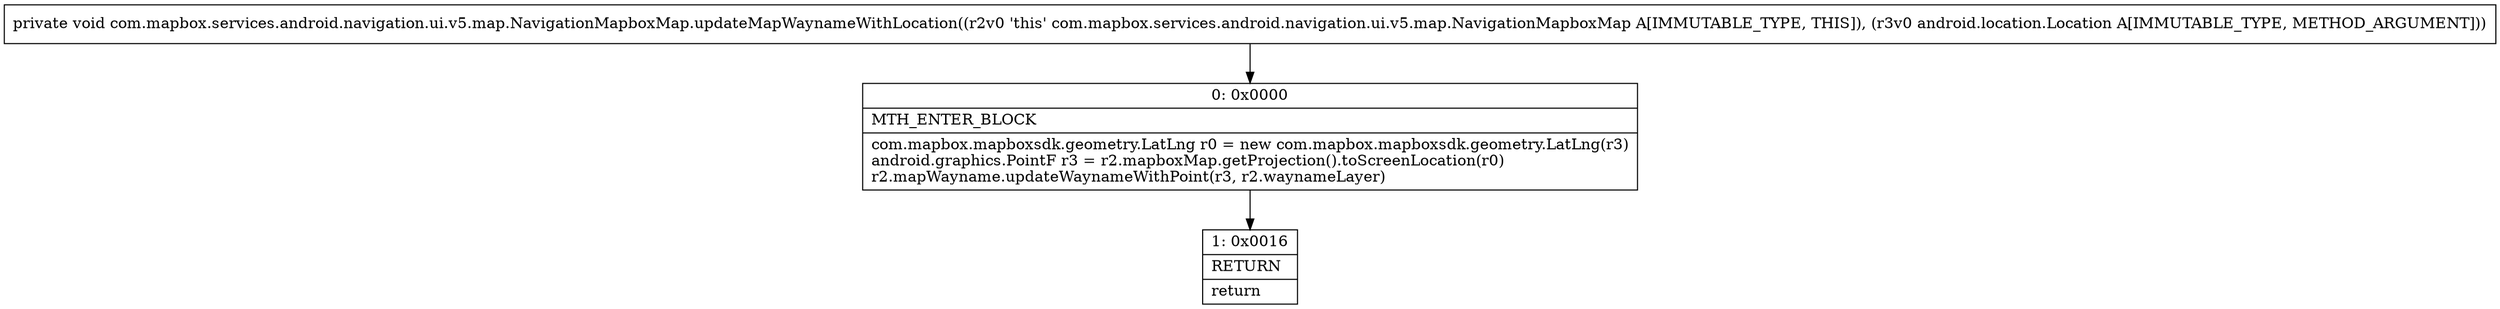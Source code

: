 digraph "CFG forcom.mapbox.services.android.navigation.ui.v5.map.NavigationMapboxMap.updateMapWaynameWithLocation(Landroid\/location\/Location;)V" {
Node_0 [shape=record,label="{0\:\ 0x0000|MTH_ENTER_BLOCK\l|com.mapbox.mapboxsdk.geometry.LatLng r0 = new com.mapbox.mapboxsdk.geometry.LatLng(r3)\landroid.graphics.PointF r3 = r2.mapboxMap.getProjection().toScreenLocation(r0)\lr2.mapWayname.updateWaynameWithPoint(r3, r2.waynameLayer)\l}"];
Node_1 [shape=record,label="{1\:\ 0x0016|RETURN\l|return\l}"];
MethodNode[shape=record,label="{private void com.mapbox.services.android.navigation.ui.v5.map.NavigationMapboxMap.updateMapWaynameWithLocation((r2v0 'this' com.mapbox.services.android.navigation.ui.v5.map.NavigationMapboxMap A[IMMUTABLE_TYPE, THIS]), (r3v0 android.location.Location A[IMMUTABLE_TYPE, METHOD_ARGUMENT])) }"];
MethodNode -> Node_0;
Node_0 -> Node_1;
}


